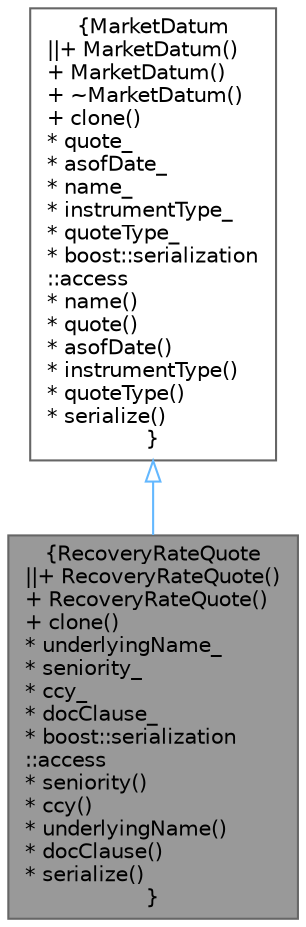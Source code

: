 digraph "RecoveryRateQuote"
{
 // INTERACTIVE_SVG=YES
 // LATEX_PDF_SIZE
  bgcolor="transparent";
  edge [fontname=Helvetica,fontsize=10,labelfontname=Helvetica,labelfontsize=10];
  node [fontname=Helvetica,fontsize=10,shape=box,height=0.2,width=0.4];
  Node1 [label="{RecoveryRateQuote\n||+ RecoveryRateQuote()\l+ RecoveryRateQuote()\l+ clone()\l* underlyingName_\l* seniority_\l* ccy_\l* docClause_\l* boost::serialization\l::access\l* seniority()\l* ccy()\l* underlyingName()\l* docClause()\l* serialize()\l}",height=0.2,width=0.4,color="gray40", fillcolor="grey60", style="filled", fontcolor="black",tooltip="Recovery rate data class."];
  Node2 -> Node1 [dir="back",color="steelblue1",style="solid",arrowtail="onormal"];
  Node2 [label="{MarketDatum\n||+ MarketDatum()\l+ MarketDatum()\l+ ~MarketDatum()\l+ clone()\l* quote_\l* asofDate_\l* name_\l* instrumentType_\l* quoteType_\l* boost::serialization\l::access\l* name()\l* quote()\l* asofDate()\l* instrumentType()\l* quoteType()\l* serialize()\l}",height=0.2,width=0.4,color="gray40", fillcolor="white", style="filled",URL="$classore_1_1data_1_1_market_datum.html",tooltip="Base market data class."];
}

